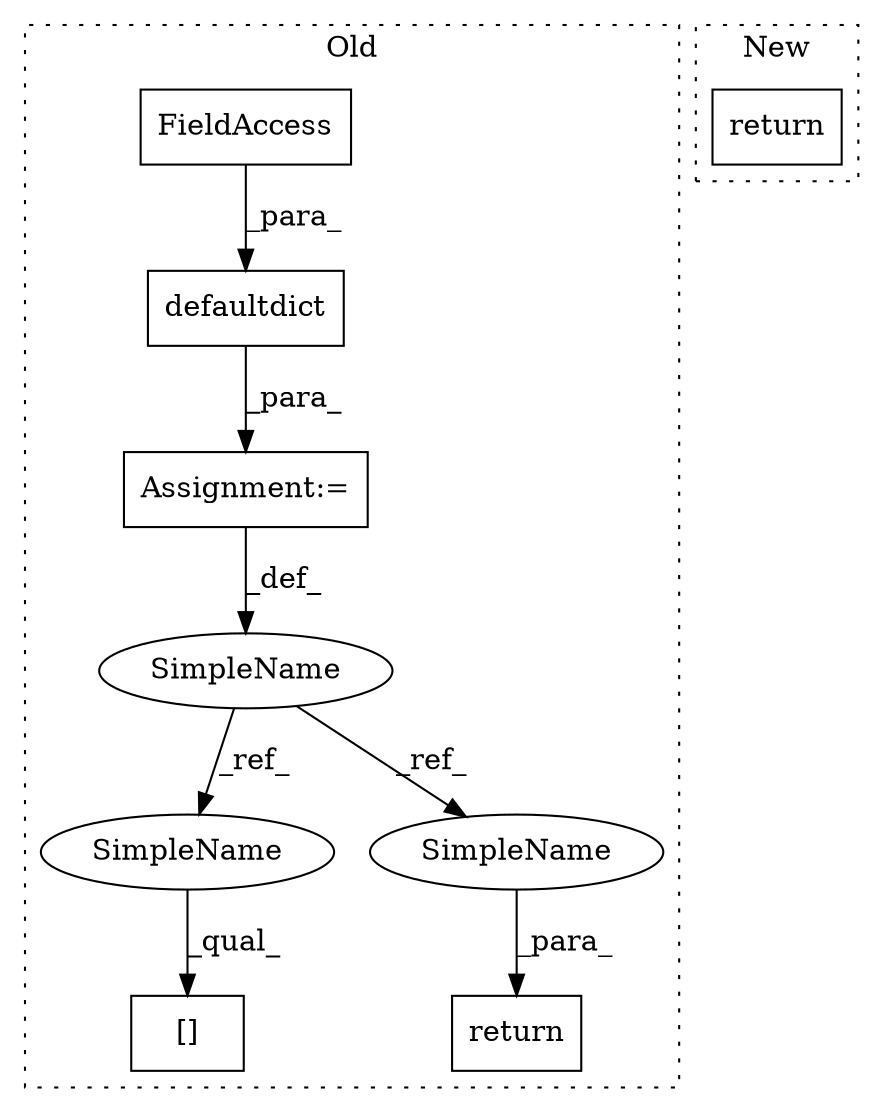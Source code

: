 digraph G {
subgraph cluster0 {
1 [label="defaultdict" a="32" s="1597,1613" l="12,1" shape="box"];
3 [label="Assignment:=" a="7" s="1596" l="1" shape="box"];
4 [label="[]" a="2" s="2029,2045" l="7,1" shape="box"];
5 [label="return" a="41" s="2072" l="7" shape="box"];
6 [label="FieldAccess" a="22" s="1609" l="4" shape="box"];
7 [label="SimpleName" a="42" s="1590" l="6" shape="ellipse"];
8 [label="SimpleName" a="42" s="2029" l="6" shape="ellipse"];
9 [label="SimpleName" a="42" s="2079" l="6" shape="ellipse"];
label = "Old";
style="dotted";
}
subgraph cluster1 {
2 [label="return" a="41" s="2454" l="7" shape="box"];
label = "New";
style="dotted";
}
1 -> 3 [label="_para_"];
3 -> 7 [label="_def_"];
6 -> 1 [label="_para_"];
7 -> 9 [label="_ref_"];
7 -> 8 [label="_ref_"];
8 -> 4 [label="_qual_"];
9 -> 5 [label="_para_"];
}